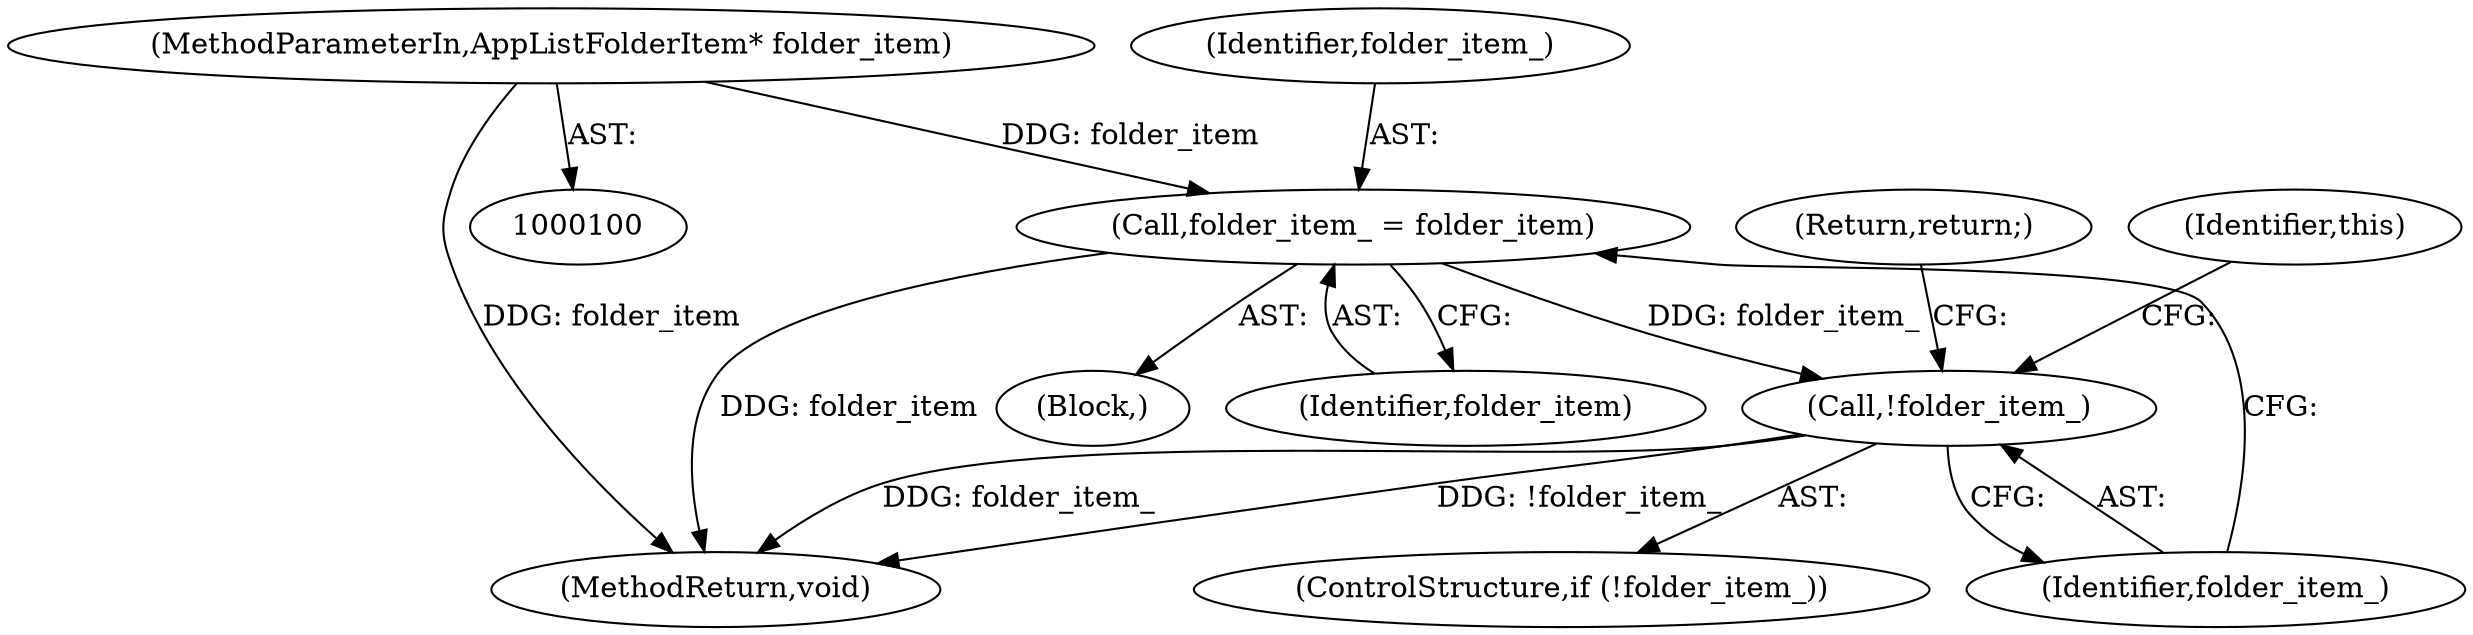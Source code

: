 digraph "0_Chrome_92029a982fac85a4ebb614a825012a2e9ee84ef3_0@pointer" {
"1000107" [label="(Call,folder_item_ = folder_item)"];
"1000101" [label="(MethodParameterIn,AppListFolderItem* folder_item)"];
"1000111" [label="(Call,!folder_item_)"];
"1000108" [label="(Identifier,folder_item_)"];
"1000121" [label="(MethodReturn,void)"];
"1000115" [label="(Identifier,this)"];
"1000112" [label="(Identifier,folder_item_)"];
"1000109" [label="(Identifier,folder_item)"];
"1000110" [label="(ControlStructure,if (!folder_item_))"];
"1000102" [label="(Block,)"];
"1000101" [label="(MethodParameterIn,AppListFolderItem* folder_item)"];
"1000111" [label="(Call,!folder_item_)"];
"1000113" [label="(Return,return;)"];
"1000107" [label="(Call,folder_item_ = folder_item)"];
"1000107" -> "1000102"  [label="AST: "];
"1000107" -> "1000109"  [label="CFG: "];
"1000108" -> "1000107"  [label="AST: "];
"1000109" -> "1000107"  [label="AST: "];
"1000112" -> "1000107"  [label="CFG: "];
"1000107" -> "1000121"  [label="DDG: folder_item"];
"1000101" -> "1000107"  [label="DDG: folder_item"];
"1000107" -> "1000111"  [label="DDG: folder_item_"];
"1000101" -> "1000100"  [label="AST: "];
"1000101" -> "1000121"  [label="DDG: folder_item"];
"1000111" -> "1000110"  [label="AST: "];
"1000111" -> "1000112"  [label="CFG: "];
"1000112" -> "1000111"  [label="AST: "];
"1000113" -> "1000111"  [label="CFG: "];
"1000115" -> "1000111"  [label="CFG: "];
"1000111" -> "1000121"  [label="DDG: folder_item_"];
"1000111" -> "1000121"  [label="DDG: !folder_item_"];
}
